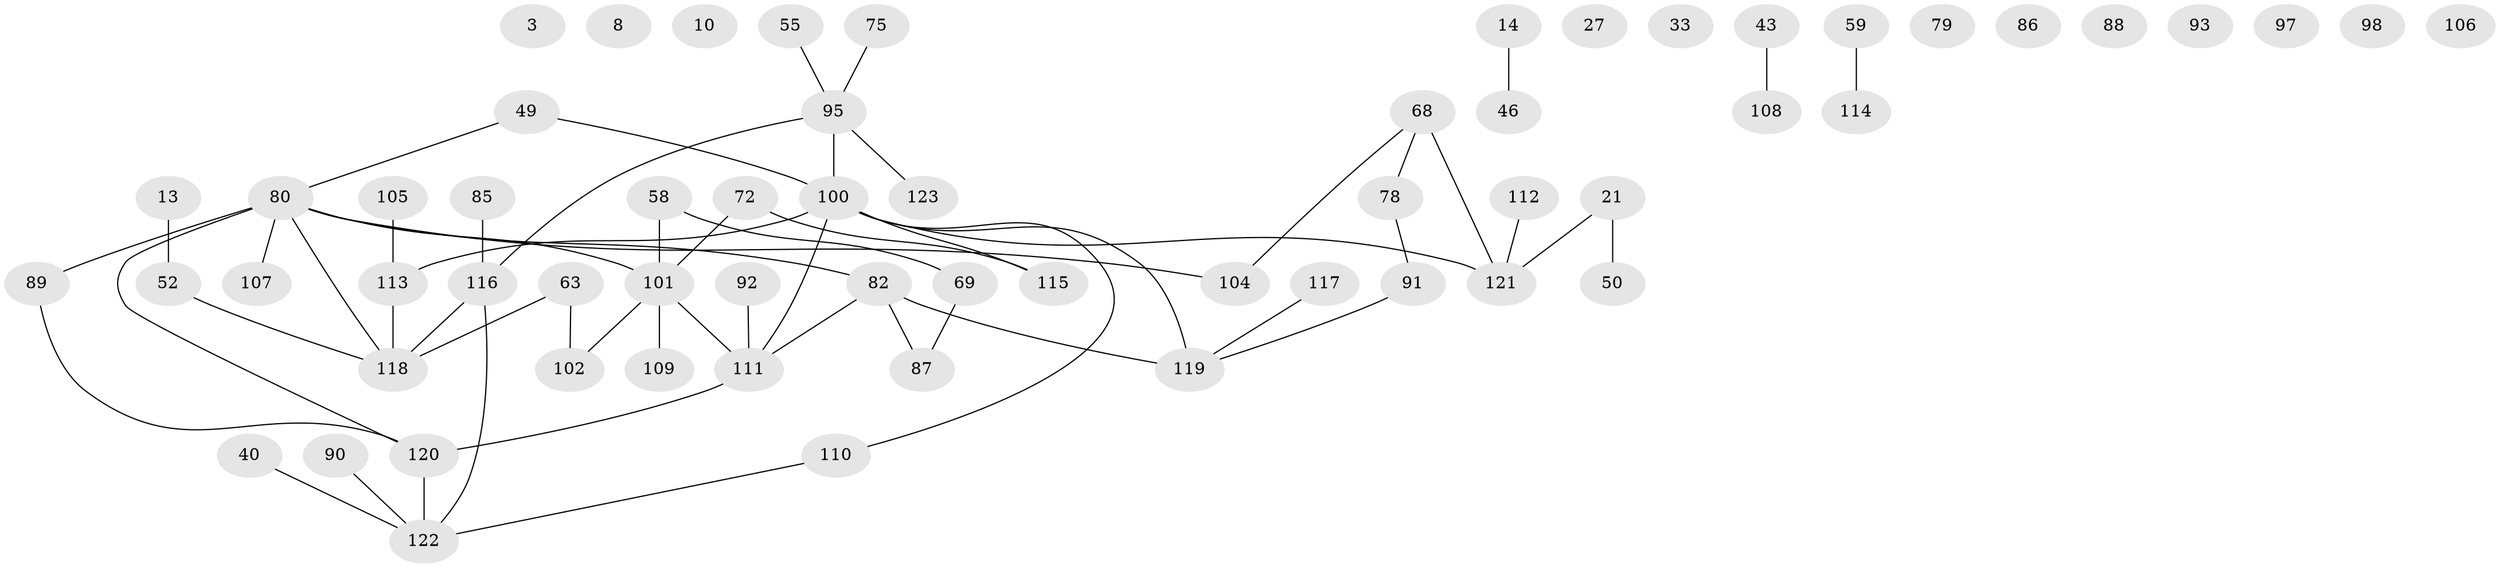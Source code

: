 // original degree distribution, {2: 0.3008130081300813, 3: 0.25203252032520324, 0: 0.0975609756097561, 4: 0.07317073170731707, 1: 0.24390243902439024, 5: 0.008130081300813009, 7: 0.016260162601626018, 6: 0.008130081300813009}
// Generated by graph-tools (version 1.1) at 2025/42/03/04/25 21:42:55]
// undirected, 61 vertices, 59 edges
graph export_dot {
graph [start="1"]
  node [color=gray90,style=filled];
  3;
  8;
  10;
  13;
  14;
  21;
  27;
  33;
  40;
  43;
  46;
  49;
  50;
  52;
  55;
  58;
  59;
  63;
  68;
  69;
  72;
  75;
  78;
  79;
  80 [super="+28+71"];
  82 [super="+20"];
  85;
  86;
  87;
  88;
  89 [super="+18+39+62"];
  90;
  91;
  92;
  93;
  95 [super="+94"];
  97;
  98;
  100 [super="+26+35+53"];
  101 [super="+67+56+60"];
  102;
  104 [super="+42+83+44+16"];
  105;
  106;
  107;
  108;
  109;
  110;
  111 [super="+73+84+103"];
  112;
  113 [super="+64+81+99+54"];
  114;
  115;
  116 [super="+15"];
  117;
  118 [super="+47"];
  119 [super="+12"];
  120 [super="+96"];
  121 [super="+32"];
  122 [super="+7+77+70"];
  123;
  13 -- 52;
  14 -- 46;
  21 -- 50;
  21 -- 121;
  40 -- 122;
  43 -- 108;
  49 -- 80;
  49 -- 100;
  52 -- 118;
  55 -- 95;
  58 -- 69;
  58 -- 101;
  59 -- 114;
  63 -- 102;
  63 -- 118;
  68 -- 78;
  68 -- 121 [weight=2];
  68 -- 104;
  69 -- 87;
  72 -- 115;
  72 -- 101;
  75 -- 95;
  78 -- 91;
  80 -- 82;
  80 -- 89 [weight=3];
  80 -- 118;
  80 -- 107;
  80 -- 101;
  80 -- 104;
  80 -- 120;
  82 -- 119 [weight=2];
  82 -- 87;
  82 -- 111;
  85 -- 116;
  89 -- 120;
  90 -- 122;
  91 -- 119;
  92 -- 111;
  95 -- 123;
  95 -- 100 [weight=2];
  95 -- 116;
  100 -- 115;
  100 -- 119;
  100 -- 121;
  100 -- 110;
  100 -- 111 [weight=2];
  100 -- 113;
  101 -- 109;
  101 -- 111 [weight=2];
  101 -- 102;
  105 -- 113;
  110 -- 122;
  111 -- 120 [weight=2];
  112 -- 121;
  113 -- 118;
  116 -- 118;
  116 -- 122;
  117 -- 119;
  120 -- 122;
}

